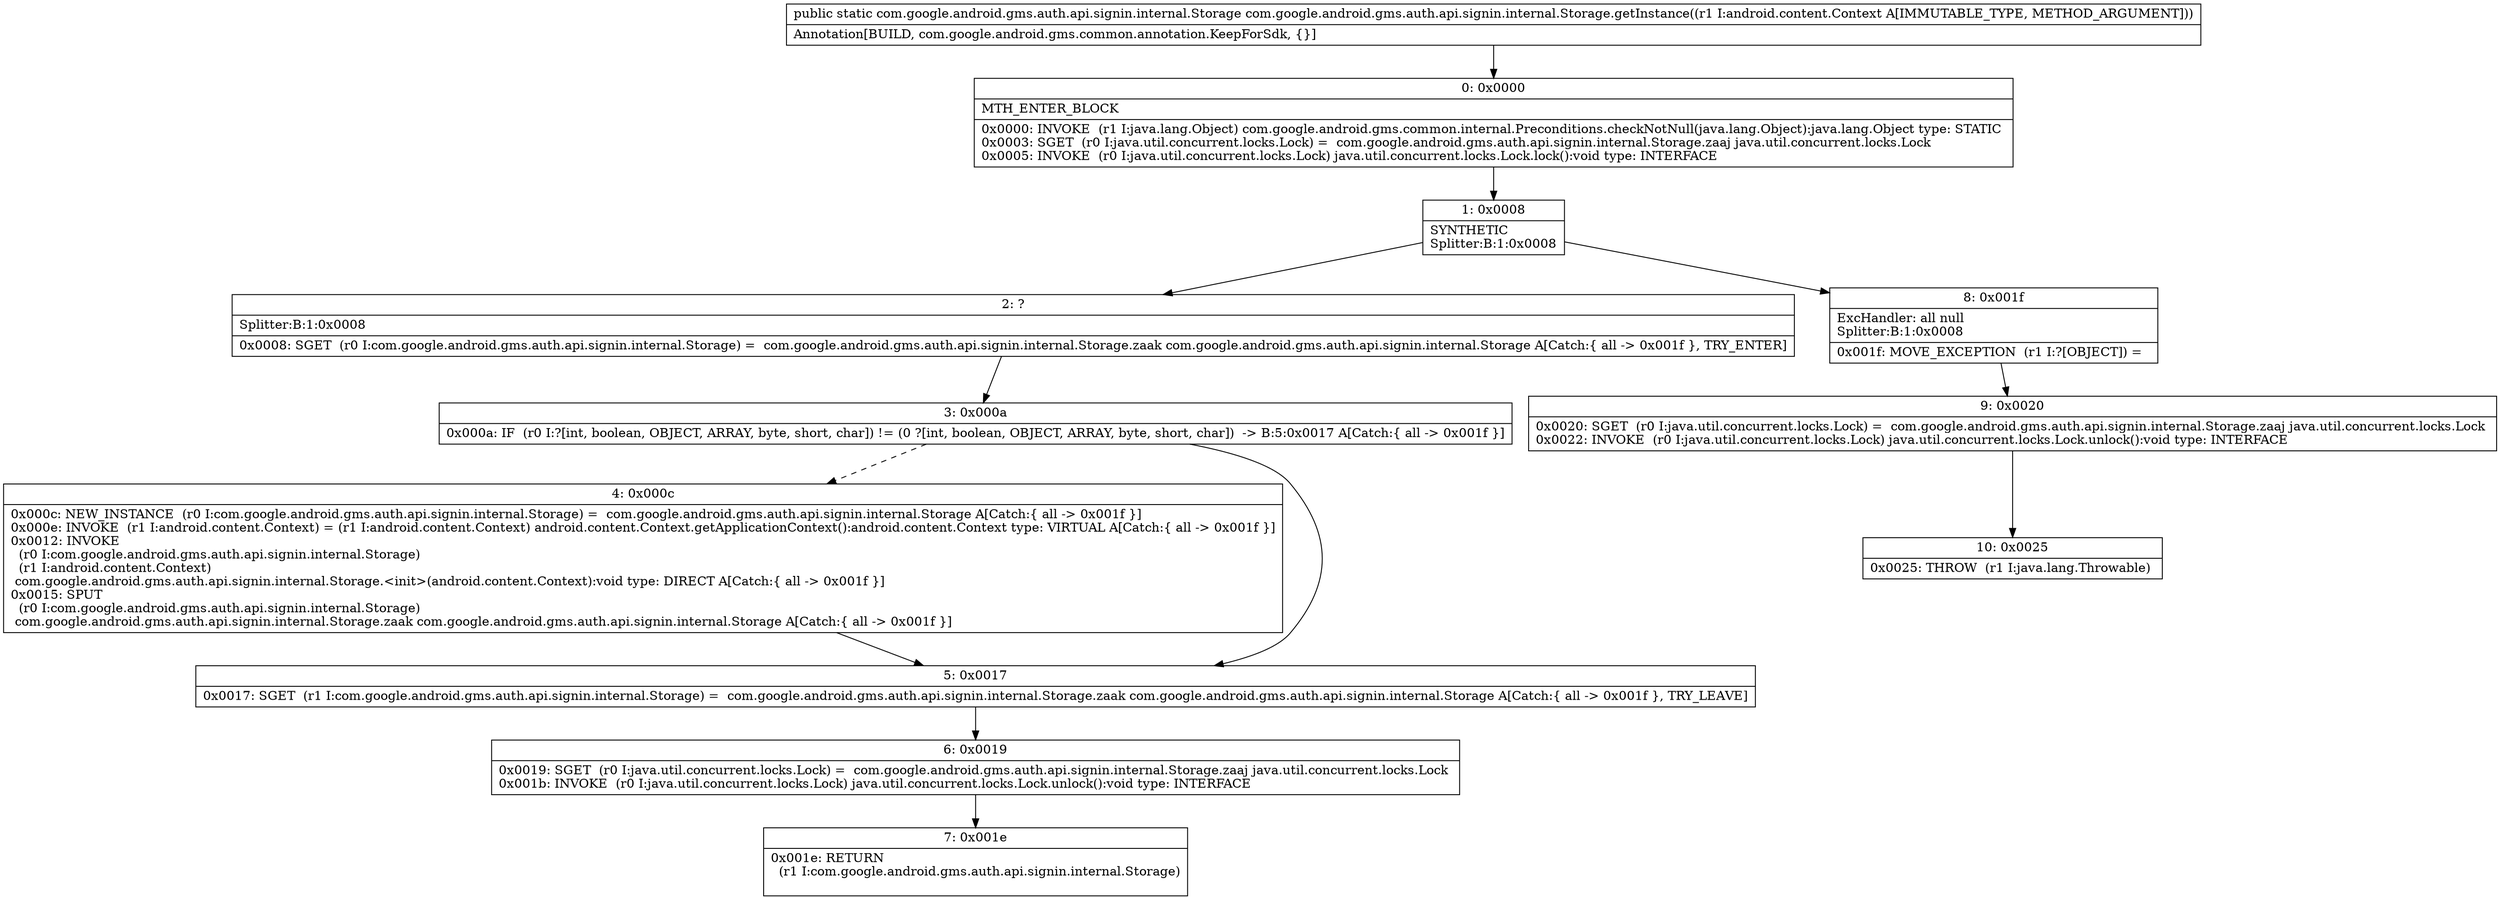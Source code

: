 digraph "CFG forcom.google.android.gms.auth.api.signin.internal.Storage.getInstance(Landroid\/content\/Context;)Lcom\/google\/android\/gms\/auth\/api\/signin\/internal\/Storage;" {
Node_0 [shape=record,label="{0\:\ 0x0000|MTH_ENTER_BLOCK\l|0x0000: INVOKE  (r1 I:java.lang.Object) com.google.android.gms.common.internal.Preconditions.checkNotNull(java.lang.Object):java.lang.Object type: STATIC \l0x0003: SGET  (r0 I:java.util.concurrent.locks.Lock) =  com.google.android.gms.auth.api.signin.internal.Storage.zaaj java.util.concurrent.locks.Lock \l0x0005: INVOKE  (r0 I:java.util.concurrent.locks.Lock) java.util.concurrent.locks.Lock.lock():void type: INTERFACE \l}"];
Node_1 [shape=record,label="{1\:\ 0x0008|SYNTHETIC\lSplitter:B:1:0x0008\l}"];
Node_2 [shape=record,label="{2\:\ ?|Splitter:B:1:0x0008\l|0x0008: SGET  (r0 I:com.google.android.gms.auth.api.signin.internal.Storage) =  com.google.android.gms.auth.api.signin.internal.Storage.zaak com.google.android.gms.auth.api.signin.internal.Storage A[Catch:\{ all \-\> 0x001f \}, TRY_ENTER]\l}"];
Node_3 [shape=record,label="{3\:\ 0x000a|0x000a: IF  (r0 I:?[int, boolean, OBJECT, ARRAY, byte, short, char]) != (0 ?[int, boolean, OBJECT, ARRAY, byte, short, char])  \-\> B:5:0x0017 A[Catch:\{ all \-\> 0x001f \}]\l}"];
Node_4 [shape=record,label="{4\:\ 0x000c|0x000c: NEW_INSTANCE  (r0 I:com.google.android.gms.auth.api.signin.internal.Storage) =  com.google.android.gms.auth.api.signin.internal.Storage A[Catch:\{ all \-\> 0x001f \}]\l0x000e: INVOKE  (r1 I:android.content.Context) = (r1 I:android.content.Context) android.content.Context.getApplicationContext():android.content.Context type: VIRTUAL A[Catch:\{ all \-\> 0x001f \}]\l0x0012: INVOKE  \l  (r0 I:com.google.android.gms.auth.api.signin.internal.Storage)\l  (r1 I:android.content.Context)\l com.google.android.gms.auth.api.signin.internal.Storage.\<init\>(android.content.Context):void type: DIRECT A[Catch:\{ all \-\> 0x001f \}]\l0x0015: SPUT  \l  (r0 I:com.google.android.gms.auth.api.signin.internal.Storage)\l com.google.android.gms.auth.api.signin.internal.Storage.zaak com.google.android.gms.auth.api.signin.internal.Storage A[Catch:\{ all \-\> 0x001f \}]\l}"];
Node_5 [shape=record,label="{5\:\ 0x0017|0x0017: SGET  (r1 I:com.google.android.gms.auth.api.signin.internal.Storage) =  com.google.android.gms.auth.api.signin.internal.Storage.zaak com.google.android.gms.auth.api.signin.internal.Storage A[Catch:\{ all \-\> 0x001f \}, TRY_LEAVE]\l}"];
Node_6 [shape=record,label="{6\:\ 0x0019|0x0019: SGET  (r0 I:java.util.concurrent.locks.Lock) =  com.google.android.gms.auth.api.signin.internal.Storage.zaaj java.util.concurrent.locks.Lock \l0x001b: INVOKE  (r0 I:java.util.concurrent.locks.Lock) java.util.concurrent.locks.Lock.unlock():void type: INTERFACE \l}"];
Node_7 [shape=record,label="{7\:\ 0x001e|0x001e: RETURN  \l  (r1 I:com.google.android.gms.auth.api.signin.internal.Storage)\l \l}"];
Node_8 [shape=record,label="{8\:\ 0x001f|ExcHandler: all null\lSplitter:B:1:0x0008\l|0x001f: MOVE_EXCEPTION  (r1 I:?[OBJECT]) =  \l}"];
Node_9 [shape=record,label="{9\:\ 0x0020|0x0020: SGET  (r0 I:java.util.concurrent.locks.Lock) =  com.google.android.gms.auth.api.signin.internal.Storage.zaaj java.util.concurrent.locks.Lock \l0x0022: INVOKE  (r0 I:java.util.concurrent.locks.Lock) java.util.concurrent.locks.Lock.unlock():void type: INTERFACE \l}"];
Node_10 [shape=record,label="{10\:\ 0x0025|0x0025: THROW  (r1 I:java.lang.Throwable) \l}"];
MethodNode[shape=record,label="{public static com.google.android.gms.auth.api.signin.internal.Storage com.google.android.gms.auth.api.signin.internal.Storage.getInstance((r1 I:android.content.Context A[IMMUTABLE_TYPE, METHOD_ARGUMENT]))  | Annotation[BUILD, com.google.android.gms.common.annotation.KeepForSdk, \{\}]\l}"];
MethodNode -> Node_0;
Node_0 -> Node_1;
Node_1 -> Node_2;
Node_1 -> Node_8;
Node_2 -> Node_3;
Node_3 -> Node_4[style=dashed];
Node_3 -> Node_5;
Node_4 -> Node_5;
Node_5 -> Node_6;
Node_6 -> Node_7;
Node_8 -> Node_9;
Node_9 -> Node_10;
}

